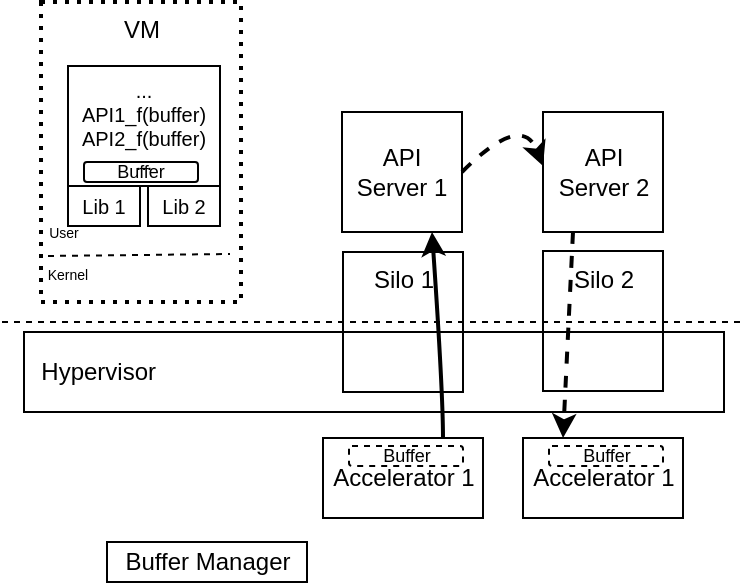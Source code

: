 <mxfile version="12.1.7" type="device" pages="1"><diagram id="Y3F8jajCxLB72EmZOM_1" name="Page-1"><mxGraphModel dx="1130" dy="756" grid="1" gridSize="10" guides="1" tooltips="1" connect="1" arrows="1" fold="1" page="1" pageScale="1" pageWidth="400" pageHeight="400" math="0" shadow="0"><root><mxCell id="0"/><mxCell id="1" parent="0"/><mxCell id="zh_yMed3G5_LRUMn9tM3-23" value="&amp;nbsp; Hypervisor" style="rounded=0;whiteSpace=wrap;html=1;fillColor=none;align=left;" vertex="1" parent="1"><mxGeometry x="30" y="205" width="350" height="40" as="geometry"/></mxCell><mxCell id="zh_yMed3G5_LRUMn9tM3-24" value="Accelerator 1" style="rounded=0;whiteSpace=wrap;html=1;fillColor=none;" vertex="1" parent="1"><mxGeometry x="179.5" y="258" width="80" height="40" as="geometry"/></mxCell><mxCell id="zh_yMed3G5_LRUMn9tM3-25" value="Accelerator 1" style="rounded=0;whiteSpace=wrap;html=1;fillColor=none;" vertex="1" parent="1"><mxGeometry x="279.5" y="258" width="80" height="40" as="geometry"/></mxCell><mxCell id="zh_yMed3G5_LRUMn9tM3-27" value="API Server 1" style="rounded=0;whiteSpace=wrap;html=1;fillColor=none;align=center;" vertex="1" parent="1"><mxGeometry x="189" y="95" width="60" height="60" as="geometry"/></mxCell><mxCell id="zh_yMed3G5_LRUMn9tM3-28" value="API Server 2" style="rounded=0;whiteSpace=wrap;html=1;fillColor=none;align=center;" vertex="1" parent="1"><mxGeometry x="289.5" y="95" width="60" height="60" as="geometry"/></mxCell><mxCell id="zh_yMed3G5_LRUMn9tM3-29" value="Silo 1" style="rounded=0;whiteSpace=wrap;html=1;fillColor=none;align=center;verticalAlign=top;strokeWidth=1;" vertex="1" parent="1"><mxGeometry x="189.5" y="165" width="60" height="70" as="geometry"/></mxCell><mxCell id="zh_yMed3G5_LRUMn9tM3-30" value="Silo 2" style="rounded=0;whiteSpace=wrap;html=1;fillColor=none;align=center;verticalAlign=top;strokeWidth=1;" vertex="1" parent="1"><mxGeometry x="289.5" y="164.5" width="60" height="70" as="geometry"/></mxCell><mxCell id="zh_yMed3G5_LRUMn9tM3-31" value="" style="endArrow=none;dashed=1;html=1;" edge="1" parent="1"><mxGeometry width="50" height="50" relative="1" as="geometry"><mxPoint x="19" y="200" as="sourcePoint"/><mxPoint x="390" y="200" as="targetPoint"/></mxGeometry></mxCell><mxCell id="zh_yMed3G5_LRUMn9tM3-38" value="" style="curved=1;endArrow=classic;html=1;fontSize=7;exitX=0.75;exitY=0;exitDx=0;exitDy=0;entryX=0.75;entryY=1;entryDx=0;entryDy=0;strokeWidth=2;" edge="1" parent="1" source="zh_yMed3G5_LRUMn9tM3-24" target="zh_yMed3G5_LRUMn9tM3-27"><mxGeometry width="50" height="50" relative="1" as="geometry"><mxPoint x="229" y="165" as="sourcePoint"/><mxPoint x="209.5" y="275" as="targetPoint"/><Array as="points"><mxPoint x="239.5" y="235"/></Array></mxGeometry></mxCell><mxCell id="zh_yMed3G5_LRUMn9tM3-39" value="" style="curved=1;endArrow=classic;html=1;fontSize=7;entryX=0.25;entryY=0;entryDx=0;entryDy=0;exitX=0.25;exitY=1;exitDx=0;exitDy=0;dashed=1;strokeWidth=2;" edge="1" parent="1" source="zh_yMed3G5_LRUMn9tM3-28" target="zh_yMed3G5_LRUMn9tM3-25"><mxGeometry width="50" height="50" relative="1" as="geometry"><mxPoint x="299.5" y="175" as="sourcePoint"/><mxPoint x="299.5" y="265" as="targetPoint"/><Array as="points"/></mxGeometry></mxCell><mxCell id="zh_yMed3G5_LRUMn9tM3-40" value="" style="curved=1;endArrow=classic;html=1;fontSize=7;exitX=1;exitY=0.5;exitDx=0;exitDy=0;dashed=1;strokeWidth=2;entryX=0;entryY=0.25;entryDx=0;entryDy=0;" edge="1" parent="1" source="zh_yMed3G5_LRUMn9tM3-27"><mxGeometry x="-0.51" y="3" width="50" height="50" relative="1" as="geometry"><mxPoint x="111.5" y="147" as="sourcePoint"/><mxPoint x="289.5" y="122" as="targetPoint"/><Array as="points"><mxPoint x="279" y="95"/></Array><mxPoint as="offset"/></mxGeometry></mxCell><mxCell id="zh_yMed3G5_LRUMn9tM3-42" value="&lt;font style=&quot;font-size: 9px&quot;&gt;Buffer&lt;/font&gt;" style="rounded=1;whiteSpace=wrap;html=1;strokeWidth=1;fillColor=none;fontSize=7;align=center;dashed=1;" vertex="1" parent="1"><mxGeometry x="192.5" y="262" width="57" height="10" as="geometry"/></mxCell><mxCell id="zh_yMed3G5_LRUMn9tM3-43" value="&lt;font style=&quot;font-size: 9px&quot;&gt;Buffer&lt;/font&gt;" style="rounded=1;whiteSpace=wrap;html=1;strokeWidth=1;fillColor=none;fontSize=7;align=center;dashed=1;" vertex="1" parent="1"><mxGeometry x="292.5" y="262" width="57" height="10" as="geometry"/></mxCell><mxCell id="zh_yMed3G5_LRUMn9tM3-45" value="Buffer Manager" style="rounded=0;whiteSpace=wrap;html=1;" vertex="1" parent="1"><mxGeometry x="71.5" y="310" width="100" height="20" as="geometry"/></mxCell><mxCell id="zh_yMed3G5_LRUMn9tM3-46" value="" style="group" vertex="1" connectable="0" parent="1"><mxGeometry x="30" y="40" width="108.5" height="150" as="geometry"/></mxCell><mxCell id="zh_yMed3G5_LRUMn9tM3-26" value="VM" style="rounded=0;whiteSpace=wrap;html=1;fillColor=none;align=center;strokeWidth=2;verticalAlign=top;dashed=1;dashPattern=1 2;" vertex="1" parent="zh_yMed3G5_LRUMn9tM3-46"><mxGeometry x="8.5" width="100" height="150" as="geometry"/></mxCell><mxCell id="zh_yMed3G5_LRUMn9tM3-32" value="" style="endArrow=none;dashed=1;html=1;exitX=0.25;exitY=0;exitDx=0;exitDy=0;" edge="1" parent="zh_yMed3G5_LRUMn9tM3-46" source="zh_yMed3G5_LRUMn9tM3-33"><mxGeometry width="50" height="50" relative="1" as="geometry"><mxPoint x="33" y="126" as="sourcePoint"/><mxPoint x="103.0" y="126" as="targetPoint"/></mxGeometry></mxCell><mxCell id="zh_yMed3G5_LRUMn9tM3-33" value="Kernel" style="text;html=1;strokeColor=none;fillColor=none;align=center;verticalAlign=middle;whiteSpace=wrap;rounded=0;dashed=1;fontSize=7;" vertex="1" parent="zh_yMed3G5_LRUMn9tM3-46"><mxGeometry x="2" y="127" width="40" height="20" as="geometry"/></mxCell><mxCell id="zh_yMed3G5_LRUMn9tM3-34" value="User" style="text;html=1;strokeColor=none;fillColor=none;align=center;verticalAlign=middle;whiteSpace=wrap;rounded=0;dashed=1;fontSize=7;" vertex="1" parent="zh_yMed3G5_LRUMn9tM3-46"><mxGeometry y="106" width="40" height="20" as="geometry"/></mxCell><mxCell id="zh_yMed3G5_LRUMn9tM3-35" value="&lt;font style=&quot;font-size: 10px&quot;&gt;...&lt;br&gt;API1_f(buffer)&lt;br&gt;API2_f(buffer)&lt;br&gt;...&lt;br&gt;&lt;/font&gt;" style="rounded=0;whiteSpace=wrap;html=1;strokeWidth=1;fillColor=none;fontSize=7;align=center;verticalAlign=top;" vertex="1" parent="zh_yMed3G5_LRUMn9tM3-46"><mxGeometry x="22" y="32" width="76" height="60" as="geometry"/></mxCell><mxCell id="zh_yMed3G5_LRUMn9tM3-36" value="&lt;font style=&quot;font-size: 10px&quot;&gt;Lib 1&lt;/font&gt;" style="rounded=0;whiteSpace=wrap;html=1;strokeWidth=1;fillColor=none;fontSize=7;align=center;" vertex="1" parent="zh_yMed3G5_LRUMn9tM3-46"><mxGeometry x="22" y="92" width="36" height="20" as="geometry"/></mxCell><mxCell id="zh_yMed3G5_LRUMn9tM3-37" value="&lt;font style=&quot;font-size: 10px&quot;&gt;Lib 2&lt;/font&gt;" style="rounded=0;whiteSpace=wrap;html=1;strokeWidth=1;fillColor=none;fontSize=7;align=center;" vertex="1" parent="zh_yMed3G5_LRUMn9tM3-46"><mxGeometry x="62" y="92" width="36" height="20" as="geometry"/></mxCell><mxCell id="zh_yMed3G5_LRUMn9tM3-41" value="&lt;font style=&quot;font-size: 9px&quot;&gt;Buffer&lt;/font&gt;" style="rounded=1;whiteSpace=wrap;html=1;strokeWidth=1;fillColor=none;fontSize=7;align=center;" vertex="1" parent="zh_yMed3G5_LRUMn9tM3-46"><mxGeometry x="30" y="80" width="57" height="10" as="geometry"/></mxCell></root></mxGraphModel></diagram></mxfile>